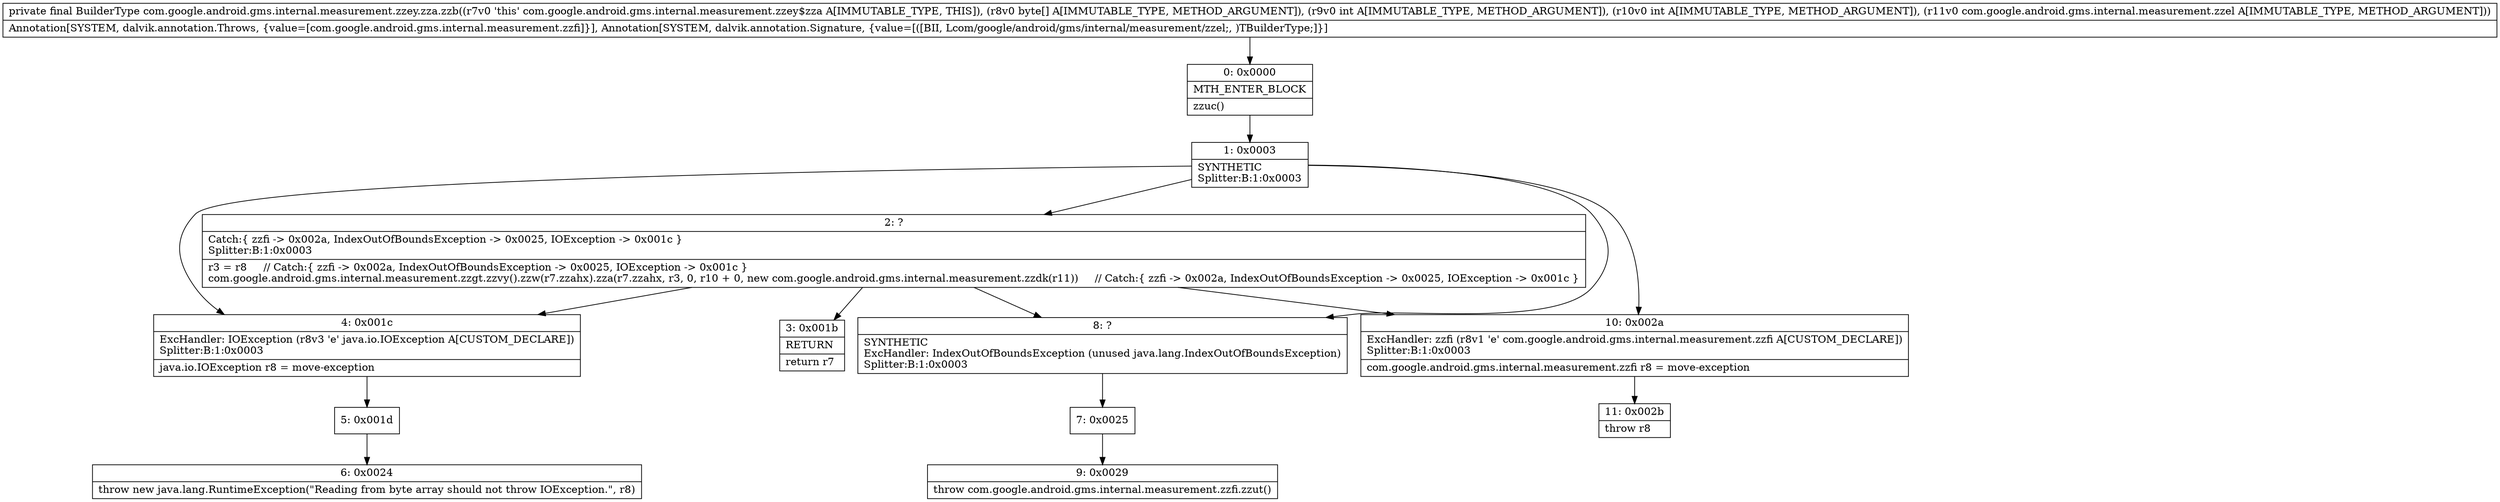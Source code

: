 digraph "CFG forcom.google.android.gms.internal.measurement.zzey.zza.zzb([BIILcom\/google\/android\/gms\/internal\/measurement\/zzel;)Lcom\/google\/android\/gms\/internal\/measurement\/zzey$zza;" {
Node_0 [shape=record,label="{0\:\ 0x0000|MTH_ENTER_BLOCK\l|zzuc()\l}"];
Node_1 [shape=record,label="{1\:\ 0x0003|SYNTHETIC\lSplitter:B:1:0x0003\l}"];
Node_2 [shape=record,label="{2\:\ ?|Catch:\{ zzfi \-\> 0x002a, IndexOutOfBoundsException \-\> 0x0025, IOException \-\> 0x001c \}\lSplitter:B:1:0x0003\l|r3 = r8     \/\/ Catch:\{ zzfi \-\> 0x002a, IndexOutOfBoundsException \-\> 0x0025, IOException \-\> 0x001c \}\lcom.google.android.gms.internal.measurement.zzgt.zzvy().zzw(r7.zzahx).zza(r7.zzahx, r3, 0, r10 + 0, new com.google.android.gms.internal.measurement.zzdk(r11))     \/\/ Catch:\{ zzfi \-\> 0x002a, IndexOutOfBoundsException \-\> 0x0025, IOException \-\> 0x001c \}\l}"];
Node_3 [shape=record,label="{3\:\ 0x001b|RETURN\l|return r7\l}"];
Node_4 [shape=record,label="{4\:\ 0x001c|ExcHandler: IOException (r8v3 'e' java.io.IOException A[CUSTOM_DECLARE])\lSplitter:B:1:0x0003\l|java.io.IOException r8 = move\-exception\l}"];
Node_5 [shape=record,label="{5\:\ 0x001d}"];
Node_6 [shape=record,label="{6\:\ 0x0024|throw new java.lang.RuntimeException(\"Reading from byte array should not throw IOException.\", r8)\l}"];
Node_7 [shape=record,label="{7\:\ 0x0025}"];
Node_8 [shape=record,label="{8\:\ ?|SYNTHETIC\lExcHandler: IndexOutOfBoundsException (unused java.lang.IndexOutOfBoundsException)\lSplitter:B:1:0x0003\l}"];
Node_9 [shape=record,label="{9\:\ 0x0029|throw com.google.android.gms.internal.measurement.zzfi.zzut()\l}"];
Node_10 [shape=record,label="{10\:\ 0x002a|ExcHandler: zzfi (r8v1 'e' com.google.android.gms.internal.measurement.zzfi A[CUSTOM_DECLARE])\lSplitter:B:1:0x0003\l|com.google.android.gms.internal.measurement.zzfi r8 = move\-exception\l}"];
Node_11 [shape=record,label="{11\:\ 0x002b|throw r8\l}"];
MethodNode[shape=record,label="{private final BuilderType com.google.android.gms.internal.measurement.zzey.zza.zzb((r7v0 'this' com.google.android.gms.internal.measurement.zzey$zza A[IMMUTABLE_TYPE, THIS]), (r8v0 byte[] A[IMMUTABLE_TYPE, METHOD_ARGUMENT]), (r9v0 int A[IMMUTABLE_TYPE, METHOD_ARGUMENT]), (r10v0 int A[IMMUTABLE_TYPE, METHOD_ARGUMENT]), (r11v0 com.google.android.gms.internal.measurement.zzel A[IMMUTABLE_TYPE, METHOD_ARGUMENT]))  | Annotation[SYSTEM, dalvik.annotation.Throws, \{value=[com.google.android.gms.internal.measurement.zzfi]\}], Annotation[SYSTEM, dalvik.annotation.Signature, \{value=[([BII, Lcom\/google\/android\/gms\/internal\/measurement\/zzel;, )TBuilderType;]\}]\l}"];
MethodNode -> Node_0;
Node_0 -> Node_1;
Node_1 -> Node_2;
Node_1 -> Node_10;
Node_1 -> Node_8;
Node_1 -> Node_4;
Node_2 -> Node_3;
Node_2 -> Node_10;
Node_2 -> Node_8;
Node_2 -> Node_4;
Node_4 -> Node_5;
Node_5 -> Node_6;
Node_7 -> Node_9;
Node_8 -> Node_7;
Node_10 -> Node_11;
}

